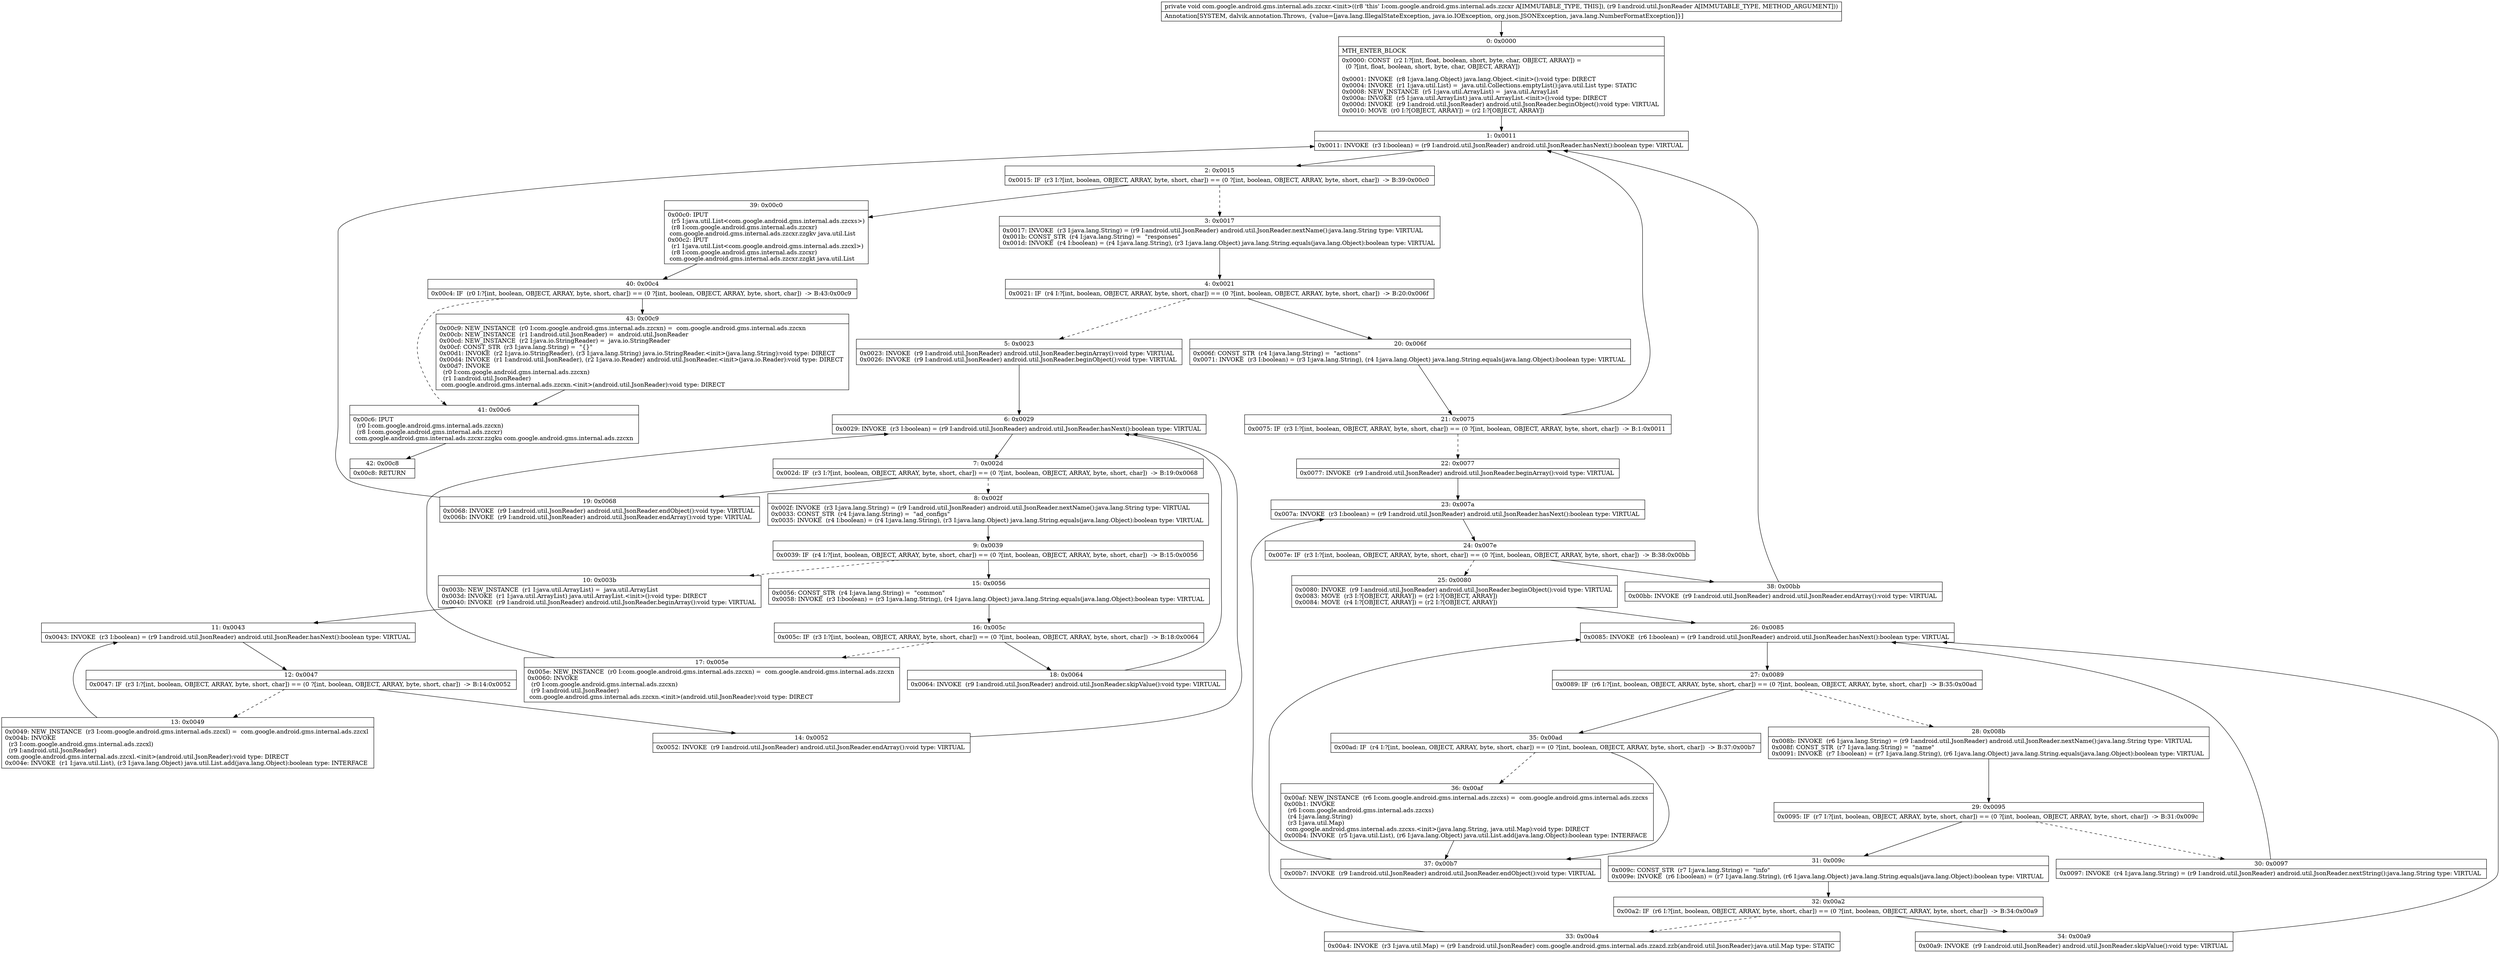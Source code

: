 digraph "CFG forcom.google.android.gms.internal.ads.zzcxr.\<init\>(Landroid\/util\/JsonReader;)V" {
Node_0 [shape=record,label="{0\:\ 0x0000|MTH_ENTER_BLOCK\l|0x0000: CONST  (r2 I:?[int, float, boolean, short, byte, char, OBJECT, ARRAY]) = \l  (0 ?[int, float, boolean, short, byte, char, OBJECT, ARRAY])\l \l0x0001: INVOKE  (r8 I:java.lang.Object) java.lang.Object.\<init\>():void type: DIRECT \l0x0004: INVOKE  (r1 I:java.util.List) =  java.util.Collections.emptyList():java.util.List type: STATIC \l0x0008: NEW_INSTANCE  (r5 I:java.util.ArrayList) =  java.util.ArrayList \l0x000a: INVOKE  (r5 I:java.util.ArrayList) java.util.ArrayList.\<init\>():void type: DIRECT \l0x000d: INVOKE  (r9 I:android.util.JsonReader) android.util.JsonReader.beginObject():void type: VIRTUAL \l0x0010: MOVE  (r0 I:?[OBJECT, ARRAY]) = (r2 I:?[OBJECT, ARRAY]) \l}"];
Node_1 [shape=record,label="{1\:\ 0x0011|0x0011: INVOKE  (r3 I:boolean) = (r9 I:android.util.JsonReader) android.util.JsonReader.hasNext():boolean type: VIRTUAL \l}"];
Node_2 [shape=record,label="{2\:\ 0x0015|0x0015: IF  (r3 I:?[int, boolean, OBJECT, ARRAY, byte, short, char]) == (0 ?[int, boolean, OBJECT, ARRAY, byte, short, char])  \-\> B:39:0x00c0 \l}"];
Node_3 [shape=record,label="{3\:\ 0x0017|0x0017: INVOKE  (r3 I:java.lang.String) = (r9 I:android.util.JsonReader) android.util.JsonReader.nextName():java.lang.String type: VIRTUAL \l0x001b: CONST_STR  (r4 I:java.lang.String) =  \"responses\" \l0x001d: INVOKE  (r4 I:boolean) = (r4 I:java.lang.String), (r3 I:java.lang.Object) java.lang.String.equals(java.lang.Object):boolean type: VIRTUAL \l}"];
Node_4 [shape=record,label="{4\:\ 0x0021|0x0021: IF  (r4 I:?[int, boolean, OBJECT, ARRAY, byte, short, char]) == (0 ?[int, boolean, OBJECT, ARRAY, byte, short, char])  \-\> B:20:0x006f \l}"];
Node_5 [shape=record,label="{5\:\ 0x0023|0x0023: INVOKE  (r9 I:android.util.JsonReader) android.util.JsonReader.beginArray():void type: VIRTUAL \l0x0026: INVOKE  (r9 I:android.util.JsonReader) android.util.JsonReader.beginObject():void type: VIRTUAL \l}"];
Node_6 [shape=record,label="{6\:\ 0x0029|0x0029: INVOKE  (r3 I:boolean) = (r9 I:android.util.JsonReader) android.util.JsonReader.hasNext():boolean type: VIRTUAL \l}"];
Node_7 [shape=record,label="{7\:\ 0x002d|0x002d: IF  (r3 I:?[int, boolean, OBJECT, ARRAY, byte, short, char]) == (0 ?[int, boolean, OBJECT, ARRAY, byte, short, char])  \-\> B:19:0x0068 \l}"];
Node_8 [shape=record,label="{8\:\ 0x002f|0x002f: INVOKE  (r3 I:java.lang.String) = (r9 I:android.util.JsonReader) android.util.JsonReader.nextName():java.lang.String type: VIRTUAL \l0x0033: CONST_STR  (r4 I:java.lang.String) =  \"ad_configs\" \l0x0035: INVOKE  (r4 I:boolean) = (r4 I:java.lang.String), (r3 I:java.lang.Object) java.lang.String.equals(java.lang.Object):boolean type: VIRTUAL \l}"];
Node_9 [shape=record,label="{9\:\ 0x0039|0x0039: IF  (r4 I:?[int, boolean, OBJECT, ARRAY, byte, short, char]) == (0 ?[int, boolean, OBJECT, ARRAY, byte, short, char])  \-\> B:15:0x0056 \l}"];
Node_10 [shape=record,label="{10\:\ 0x003b|0x003b: NEW_INSTANCE  (r1 I:java.util.ArrayList) =  java.util.ArrayList \l0x003d: INVOKE  (r1 I:java.util.ArrayList) java.util.ArrayList.\<init\>():void type: DIRECT \l0x0040: INVOKE  (r9 I:android.util.JsonReader) android.util.JsonReader.beginArray():void type: VIRTUAL \l}"];
Node_11 [shape=record,label="{11\:\ 0x0043|0x0043: INVOKE  (r3 I:boolean) = (r9 I:android.util.JsonReader) android.util.JsonReader.hasNext():boolean type: VIRTUAL \l}"];
Node_12 [shape=record,label="{12\:\ 0x0047|0x0047: IF  (r3 I:?[int, boolean, OBJECT, ARRAY, byte, short, char]) == (0 ?[int, boolean, OBJECT, ARRAY, byte, short, char])  \-\> B:14:0x0052 \l}"];
Node_13 [shape=record,label="{13\:\ 0x0049|0x0049: NEW_INSTANCE  (r3 I:com.google.android.gms.internal.ads.zzcxl) =  com.google.android.gms.internal.ads.zzcxl \l0x004b: INVOKE  \l  (r3 I:com.google.android.gms.internal.ads.zzcxl)\l  (r9 I:android.util.JsonReader)\l com.google.android.gms.internal.ads.zzcxl.\<init\>(android.util.JsonReader):void type: DIRECT \l0x004e: INVOKE  (r1 I:java.util.List), (r3 I:java.lang.Object) java.util.List.add(java.lang.Object):boolean type: INTERFACE \l}"];
Node_14 [shape=record,label="{14\:\ 0x0052|0x0052: INVOKE  (r9 I:android.util.JsonReader) android.util.JsonReader.endArray():void type: VIRTUAL \l}"];
Node_15 [shape=record,label="{15\:\ 0x0056|0x0056: CONST_STR  (r4 I:java.lang.String) =  \"common\" \l0x0058: INVOKE  (r3 I:boolean) = (r3 I:java.lang.String), (r4 I:java.lang.Object) java.lang.String.equals(java.lang.Object):boolean type: VIRTUAL \l}"];
Node_16 [shape=record,label="{16\:\ 0x005c|0x005c: IF  (r3 I:?[int, boolean, OBJECT, ARRAY, byte, short, char]) == (0 ?[int, boolean, OBJECT, ARRAY, byte, short, char])  \-\> B:18:0x0064 \l}"];
Node_17 [shape=record,label="{17\:\ 0x005e|0x005e: NEW_INSTANCE  (r0 I:com.google.android.gms.internal.ads.zzcxn) =  com.google.android.gms.internal.ads.zzcxn \l0x0060: INVOKE  \l  (r0 I:com.google.android.gms.internal.ads.zzcxn)\l  (r9 I:android.util.JsonReader)\l com.google.android.gms.internal.ads.zzcxn.\<init\>(android.util.JsonReader):void type: DIRECT \l}"];
Node_18 [shape=record,label="{18\:\ 0x0064|0x0064: INVOKE  (r9 I:android.util.JsonReader) android.util.JsonReader.skipValue():void type: VIRTUAL \l}"];
Node_19 [shape=record,label="{19\:\ 0x0068|0x0068: INVOKE  (r9 I:android.util.JsonReader) android.util.JsonReader.endObject():void type: VIRTUAL \l0x006b: INVOKE  (r9 I:android.util.JsonReader) android.util.JsonReader.endArray():void type: VIRTUAL \l}"];
Node_20 [shape=record,label="{20\:\ 0x006f|0x006f: CONST_STR  (r4 I:java.lang.String) =  \"actions\" \l0x0071: INVOKE  (r3 I:boolean) = (r3 I:java.lang.String), (r4 I:java.lang.Object) java.lang.String.equals(java.lang.Object):boolean type: VIRTUAL \l}"];
Node_21 [shape=record,label="{21\:\ 0x0075|0x0075: IF  (r3 I:?[int, boolean, OBJECT, ARRAY, byte, short, char]) == (0 ?[int, boolean, OBJECT, ARRAY, byte, short, char])  \-\> B:1:0x0011 \l}"];
Node_22 [shape=record,label="{22\:\ 0x0077|0x0077: INVOKE  (r9 I:android.util.JsonReader) android.util.JsonReader.beginArray():void type: VIRTUAL \l}"];
Node_23 [shape=record,label="{23\:\ 0x007a|0x007a: INVOKE  (r3 I:boolean) = (r9 I:android.util.JsonReader) android.util.JsonReader.hasNext():boolean type: VIRTUAL \l}"];
Node_24 [shape=record,label="{24\:\ 0x007e|0x007e: IF  (r3 I:?[int, boolean, OBJECT, ARRAY, byte, short, char]) == (0 ?[int, boolean, OBJECT, ARRAY, byte, short, char])  \-\> B:38:0x00bb \l}"];
Node_25 [shape=record,label="{25\:\ 0x0080|0x0080: INVOKE  (r9 I:android.util.JsonReader) android.util.JsonReader.beginObject():void type: VIRTUAL \l0x0083: MOVE  (r3 I:?[OBJECT, ARRAY]) = (r2 I:?[OBJECT, ARRAY]) \l0x0084: MOVE  (r4 I:?[OBJECT, ARRAY]) = (r2 I:?[OBJECT, ARRAY]) \l}"];
Node_26 [shape=record,label="{26\:\ 0x0085|0x0085: INVOKE  (r6 I:boolean) = (r9 I:android.util.JsonReader) android.util.JsonReader.hasNext():boolean type: VIRTUAL \l}"];
Node_27 [shape=record,label="{27\:\ 0x0089|0x0089: IF  (r6 I:?[int, boolean, OBJECT, ARRAY, byte, short, char]) == (0 ?[int, boolean, OBJECT, ARRAY, byte, short, char])  \-\> B:35:0x00ad \l}"];
Node_28 [shape=record,label="{28\:\ 0x008b|0x008b: INVOKE  (r6 I:java.lang.String) = (r9 I:android.util.JsonReader) android.util.JsonReader.nextName():java.lang.String type: VIRTUAL \l0x008f: CONST_STR  (r7 I:java.lang.String) =  \"name\" \l0x0091: INVOKE  (r7 I:boolean) = (r7 I:java.lang.String), (r6 I:java.lang.Object) java.lang.String.equals(java.lang.Object):boolean type: VIRTUAL \l}"];
Node_29 [shape=record,label="{29\:\ 0x0095|0x0095: IF  (r7 I:?[int, boolean, OBJECT, ARRAY, byte, short, char]) == (0 ?[int, boolean, OBJECT, ARRAY, byte, short, char])  \-\> B:31:0x009c \l}"];
Node_30 [shape=record,label="{30\:\ 0x0097|0x0097: INVOKE  (r4 I:java.lang.String) = (r9 I:android.util.JsonReader) android.util.JsonReader.nextString():java.lang.String type: VIRTUAL \l}"];
Node_31 [shape=record,label="{31\:\ 0x009c|0x009c: CONST_STR  (r7 I:java.lang.String) =  \"info\" \l0x009e: INVOKE  (r6 I:boolean) = (r7 I:java.lang.String), (r6 I:java.lang.Object) java.lang.String.equals(java.lang.Object):boolean type: VIRTUAL \l}"];
Node_32 [shape=record,label="{32\:\ 0x00a2|0x00a2: IF  (r6 I:?[int, boolean, OBJECT, ARRAY, byte, short, char]) == (0 ?[int, boolean, OBJECT, ARRAY, byte, short, char])  \-\> B:34:0x00a9 \l}"];
Node_33 [shape=record,label="{33\:\ 0x00a4|0x00a4: INVOKE  (r3 I:java.util.Map) = (r9 I:android.util.JsonReader) com.google.android.gms.internal.ads.zzazd.zzb(android.util.JsonReader):java.util.Map type: STATIC \l}"];
Node_34 [shape=record,label="{34\:\ 0x00a9|0x00a9: INVOKE  (r9 I:android.util.JsonReader) android.util.JsonReader.skipValue():void type: VIRTUAL \l}"];
Node_35 [shape=record,label="{35\:\ 0x00ad|0x00ad: IF  (r4 I:?[int, boolean, OBJECT, ARRAY, byte, short, char]) == (0 ?[int, boolean, OBJECT, ARRAY, byte, short, char])  \-\> B:37:0x00b7 \l}"];
Node_36 [shape=record,label="{36\:\ 0x00af|0x00af: NEW_INSTANCE  (r6 I:com.google.android.gms.internal.ads.zzcxs) =  com.google.android.gms.internal.ads.zzcxs \l0x00b1: INVOKE  \l  (r6 I:com.google.android.gms.internal.ads.zzcxs)\l  (r4 I:java.lang.String)\l  (r3 I:java.util.Map)\l com.google.android.gms.internal.ads.zzcxs.\<init\>(java.lang.String, java.util.Map):void type: DIRECT \l0x00b4: INVOKE  (r5 I:java.util.List), (r6 I:java.lang.Object) java.util.List.add(java.lang.Object):boolean type: INTERFACE \l}"];
Node_37 [shape=record,label="{37\:\ 0x00b7|0x00b7: INVOKE  (r9 I:android.util.JsonReader) android.util.JsonReader.endObject():void type: VIRTUAL \l}"];
Node_38 [shape=record,label="{38\:\ 0x00bb|0x00bb: INVOKE  (r9 I:android.util.JsonReader) android.util.JsonReader.endArray():void type: VIRTUAL \l}"];
Node_39 [shape=record,label="{39\:\ 0x00c0|0x00c0: IPUT  \l  (r5 I:java.util.List\<com.google.android.gms.internal.ads.zzcxs\>)\l  (r8 I:com.google.android.gms.internal.ads.zzcxr)\l com.google.android.gms.internal.ads.zzcxr.zzgkv java.util.List \l0x00c2: IPUT  \l  (r1 I:java.util.List\<com.google.android.gms.internal.ads.zzcxl\>)\l  (r8 I:com.google.android.gms.internal.ads.zzcxr)\l com.google.android.gms.internal.ads.zzcxr.zzgkt java.util.List \l}"];
Node_40 [shape=record,label="{40\:\ 0x00c4|0x00c4: IF  (r0 I:?[int, boolean, OBJECT, ARRAY, byte, short, char]) == (0 ?[int, boolean, OBJECT, ARRAY, byte, short, char])  \-\> B:43:0x00c9 \l}"];
Node_41 [shape=record,label="{41\:\ 0x00c6|0x00c6: IPUT  \l  (r0 I:com.google.android.gms.internal.ads.zzcxn)\l  (r8 I:com.google.android.gms.internal.ads.zzcxr)\l com.google.android.gms.internal.ads.zzcxr.zzgku com.google.android.gms.internal.ads.zzcxn \l}"];
Node_42 [shape=record,label="{42\:\ 0x00c8|0x00c8: RETURN   \l}"];
Node_43 [shape=record,label="{43\:\ 0x00c9|0x00c9: NEW_INSTANCE  (r0 I:com.google.android.gms.internal.ads.zzcxn) =  com.google.android.gms.internal.ads.zzcxn \l0x00cb: NEW_INSTANCE  (r1 I:android.util.JsonReader) =  android.util.JsonReader \l0x00cd: NEW_INSTANCE  (r2 I:java.io.StringReader) =  java.io.StringReader \l0x00cf: CONST_STR  (r3 I:java.lang.String) =  \"\{\}\" \l0x00d1: INVOKE  (r2 I:java.io.StringReader), (r3 I:java.lang.String) java.io.StringReader.\<init\>(java.lang.String):void type: DIRECT \l0x00d4: INVOKE  (r1 I:android.util.JsonReader), (r2 I:java.io.Reader) android.util.JsonReader.\<init\>(java.io.Reader):void type: DIRECT \l0x00d7: INVOKE  \l  (r0 I:com.google.android.gms.internal.ads.zzcxn)\l  (r1 I:android.util.JsonReader)\l com.google.android.gms.internal.ads.zzcxn.\<init\>(android.util.JsonReader):void type: DIRECT \l}"];
MethodNode[shape=record,label="{private void com.google.android.gms.internal.ads.zzcxr.\<init\>((r8 'this' I:com.google.android.gms.internal.ads.zzcxr A[IMMUTABLE_TYPE, THIS]), (r9 I:android.util.JsonReader A[IMMUTABLE_TYPE, METHOD_ARGUMENT]))  | Annotation[SYSTEM, dalvik.annotation.Throws, \{value=[java.lang.IllegalStateException, java.io.IOException, org.json.JSONException, java.lang.NumberFormatException]\}]\l}"];
MethodNode -> Node_0;
Node_0 -> Node_1;
Node_1 -> Node_2;
Node_2 -> Node_3[style=dashed];
Node_2 -> Node_39;
Node_3 -> Node_4;
Node_4 -> Node_5[style=dashed];
Node_4 -> Node_20;
Node_5 -> Node_6;
Node_6 -> Node_7;
Node_7 -> Node_8[style=dashed];
Node_7 -> Node_19;
Node_8 -> Node_9;
Node_9 -> Node_10[style=dashed];
Node_9 -> Node_15;
Node_10 -> Node_11;
Node_11 -> Node_12;
Node_12 -> Node_13[style=dashed];
Node_12 -> Node_14;
Node_13 -> Node_11;
Node_14 -> Node_6;
Node_15 -> Node_16;
Node_16 -> Node_17[style=dashed];
Node_16 -> Node_18;
Node_17 -> Node_6;
Node_18 -> Node_6;
Node_19 -> Node_1;
Node_20 -> Node_21;
Node_21 -> Node_1;
Node_21 -> Node_22[style=dashed];
Node_22 -> Node_23;
Node_23 -> Node_24;
Node_24 -> Node_25[style=dashed];
Node_24 -> Node_38;
Node_25 -> Node_26;
Node_26 -> Node_27;
Node_27 -> Node_28[style=dashed];
Node_27 -> Node_35;
Node_28 -> Node_29;
Node_29 -> Node_30[style=dashed];
Node_29 -> Node_31;
Node_30 -> Node_26;
Node_31 -> Node_32;
Node_32 -> Node_33[style=dashed];
Node_32 -> Node_34;
Node_33 -> Node_26;
Node_34 -> Node_26;
Node_35 -> Node_36[style=dashed];
Node_35 -> Node_37;
Node_36 -> Node_37;
Node_37 -> Node_23;
Node_38 -> Node_1;
Node_39 -> Node_40;
Node_40 -> Node_41[style=dashed];
Node_40 -> Node_43;
Node_41 -> Node_42;
Node_43 -> Node_41;
}

